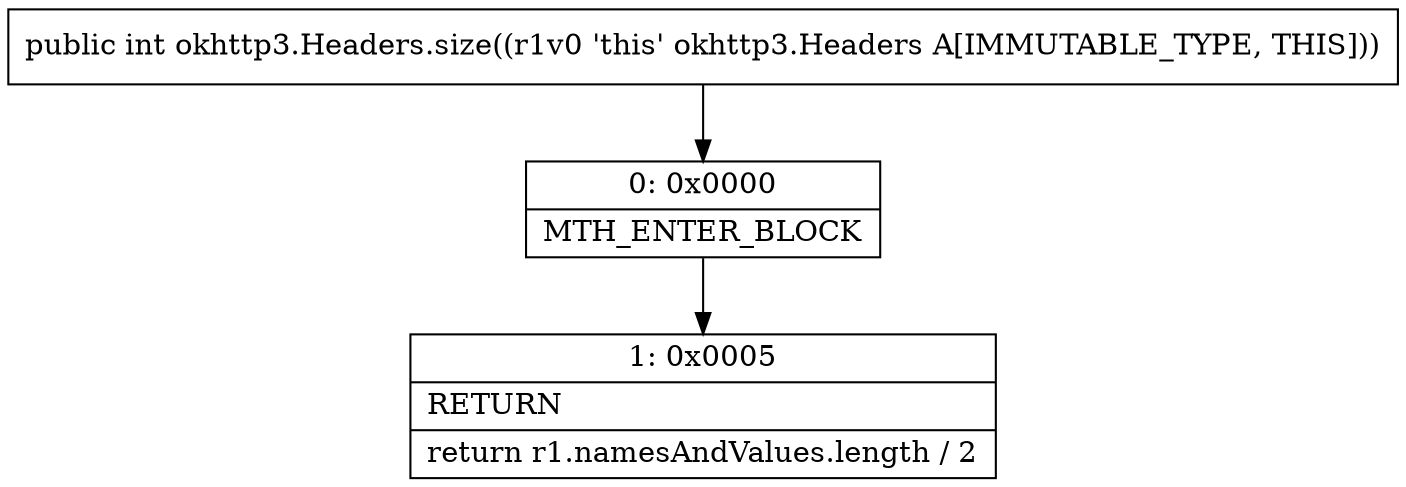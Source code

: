 digraph "CFG forokhttp3.Headers.size()I" {
Node_0 [shape=record,label="{0\:\ 0x0000|MTH_ENTER_BLOCK\l}"];
Node_1 [shape=record,label="{1\:\ 0x0005|RETURN\l|return r1.namesAndValues.length \/ 2\l}"];
MethodNode[shape=record,label="{public int okhttp3.Headers.size((r1v0 'this' okhttp3.Headers A[IMMUTABLE_TYPE, THIS])) }"];
MethodNode -> Node_0;
Node_0 -> Node_1;
}

